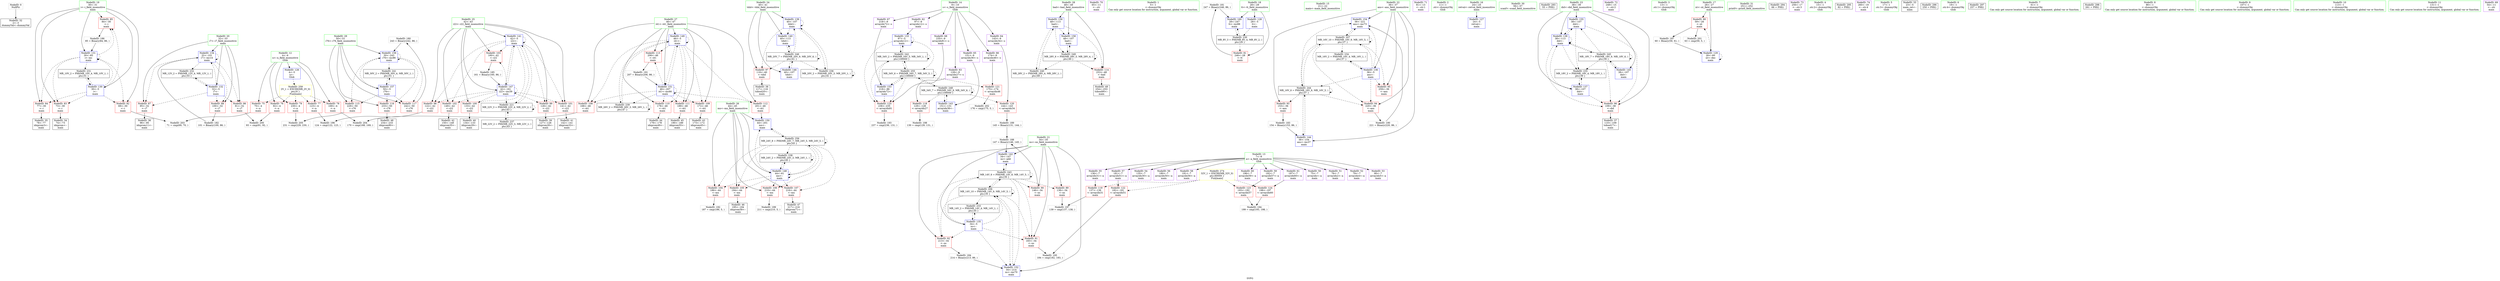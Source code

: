 digraph "SVFG" {
	label="SVFG";

	Node0x55ac11c87550 [shape=record,color=grey,label="{NodeID: 0\nNullPtr}"];
	Node0x55ac11c87550 -> Node0x55ac11c87fb0[style=solid];
	Node0x55ac11cb9920 [shape=record,color=grey,label="{NodeID: 180\n243 = Binary(242, 86, )\n}"];
	Node0x55ac11cb9920 -> Node0x55ac11cb89a0[style=solid];
	Node0x55ac11cb1080 [shape=record,color=red,label="{NodeID: 97\n116\<--40\n\<--tdid\nmain\n}"];
	Node0x55ac11cb1080 -> Node0x55ac11c8c5c0[style=solid];
	Node0x55ac11c8a950 [shape=record,color=green,label="{NodeID: 14\n9\<--10\ns\<--s_field_insensitive\nGlob }"];
	Node0x55ac11c8a950 -> Node0x55ac11cb2ab0[style=solid];
	Node0x55ac11c8a950 -> Node0x55ac11cb2b80[style=solid];
	Node0x55ac11c8a950 -> Node0x55ac11cb2c50[style=solid];
	Node0x55ac11c8a950 -> Node0x55ac11cb2d20[style=solid];
	Node0x55ac11c8a950 -> Node0x55ac11cb2df0[style=solid];
	Node0x55ac11c8a950 -> Node0x55ac11cb2ec0[style=solid];
	Node0x55ac11c8a950 -> Node0x55ac11cb2f90[style=solid];
	Node0x55ac11cb4a10 [shape=record,color=grey,label="{NodeID: 194\n199 = cmp(193, 198, )\n}"];
	Node0x55ac11cb1be0 [shape=record,color=red,label="{NodeID: 111\n189\<--46\n\<--i41\nmain\n}"];
	Node0x55ac11cb1be0 -> Node0x55ac11c8cb70[style=solid];
	Node0x55ac11c87c70 [shape=record,color=green,label="{NodeID: 28\n48\<--49\nbad\<--bad_field_insensitive\nmain\n}"];
	Node0x55ac11c87c70 -> Node0x55ac11cb1e50[style=solid];
	Node0x55ac11c87c70 -> Node0x55ac11cb8730[style=solid];
	Node0x55ac11c87c70 -> Node0x55ac11cb88d0[style=solid];
	Node0x55ac11cb6e00 [shape=record,color=red,label="{NodeID: 125\n236\<--235\n\<--arrayidx81\nmain\n}"];
	Node0x55ac11cb6e00 -> Node0x55ac11cb4890[style=solid];
	Node0x55ac11c8c900 [shape=record,color=black,label="{NodeID: 42\n150\<--149\nidxprom35\<--\nmain\n}"];
	Node0x55ac11cb7960 [shape=record,color=blue,label="{NodeID: 139\n40\<--107\ntdid\<--\nmain\n}"];
	Node0x55ac11cb7960 -> Node0x55ac11cb1080[style=dashed];
	Node0x55ac11cb7960 -> Node0x55ac11cb7960[style=dashed];
	Node0x55ac11cb7960 -> Node0x55ac11cb7a30[style=dashed];
	Node0x55ac11cb7960 -> Node0x55ac11ccd710[style=dashed];
	Node0x55ac11cb25d0 [shape=record,color=purple,label="{NodeID: 56\n180\<--7\narrayidx50\<--a\nmain\n}"];
	Node0x55ac11ccd710 [shape=record,color=black,label="{NodeID: 236\nMR_20V_2 = PHI(MR_20V_3, MR_20V_1, )\npts\{41 \}\n}"];
	Node0x55ac11ccd710 -> Node0x55ac11cb7960[style=dashed];
	Node0x55ac11ccd710 -> Node0x55ac11ccd710[style=dashed];
	Node0x55ac11cb84c0 [shape=record,color=blue,label="{NodeID: 153\n218\<--86\narrayidx72\<--\nmain\n}"];
	Node0x55ac11cb84c0 -> Node0x55ac11cb6e00[style=dashed];
	Node0x55ac11cb84c0 -> Node0x55ac11ccf510[style=dashed];
	Node0x55ac11cb84c0 -> Node0x55ac11cd3610[style=dashed];
	Node0x55ac11cb3130 [shape=record,color=purple,label="{NodeID: 70\n65\<--11\n\<--.str\nmain\n}"];
	Node0x55ac11cb3c90 [shape=record,color=red,label="{NodeID: 84\n77\<--30\n\<--i\nmain\n}"];
	Node0x55ac11cb3c90 -> Node0x55ac11c8c350[style=solid];
	Node0x55ac11c8b970 [shape=record,color=green,label="{NodeID: 1\n5\<--1\n\<--dummyObj\nCan only get source location for instruction, argument, global var or function.}"];
	Node0x55ac11cb9aa0 [shape=record,color=grey,label="{NodeID: 181\n247 = Binary(246, 86, )\n}"];
	Node0x55ac11cb9aa0 -> Node0x55ac11cb8a70[style=solid];
	Node0x55ac11cb1150 [shape=record,color=red,label="{NodeID: 98\n122\<--42\n\<--i22\nmain\n}"];
	Node0x55ac11cb1150 -> Node0x55ac11cb4d10[style=solid];
	Node0x55ac11c8aa20 [shape=record,color=green,label="{NodeID: 15\n21\<--22\nmain\<--main_field_insensitive\n}"];
	Node0x55ac11cb4b90 [shape=record,color=grey,label="{NodeID: 195\n184 = cmp(182, 183, )\n}"];
	Node0x55ac11cb1cb0 [shape=record,color=red,label="{NodeID: 112\n201\<--46\n\<--i41\nmain\n}"];
	Node0x55ac11cb1cb0 -> Node0x55ac11cb8250[style=solid];
	Node0x55ac11c87d40 [shape=record,color=green,label="{NodeID: 29\n50\<--51\ni76\<--i76_field_insensitive\nmain\n}"];
	Node0x55ac11c87d40 -> Node0x55ac11cb1f20[style=solid];
	Node0x55ac11c87d40 -> Node0x55ac11cb66b0[style=solid];
	Node0x55ac11c87d40 -> Node0x55ac11cb6780[style=solid];
	Node0x55ac11c87d40 -> Node0x55ac11cb8800[style=solid];
	Node0x55ac11c87d40 -> Node0x55ac11cb89a0[style=solid];
	Node0x55ac11cb6ed0 [shape=record,color=blue,label="{NodeID: 126\n4\<--5\nn\<--\nGlob }"];
	Node0x55ac11cb6ed0 -> Node0x55ac11cd4a10[style=dashed];
	Node0x55ac11c8c9d0 [shape=record,color=black,label="{NodeID: 43\n173\<--172\nidxprom45\<--\nmain\n}"];
	Node0x55ac11cb7a30 [shape=record,color=blue,label="{NodeID: 140\n40\<--113\ntdid\<--\nmain\n}"];
	Node0x55ac11cb7a30 -> Node0x55ac11cd0910[style=dashed];
	Node0x55ac11cb26a0 [shape=record,color=purple,label="{NodeID: 57\n181\<--7\narrayidx51\<--a\nmain\n}"];
	Node0x55ac11cb26a0 -> Node0x55ac11cb6b90[style=solid];
	Node0x55ac11ccdc10 [shape=record,color=black,label="{NodeID: 237\nMR_22V_2 = PHI(MR_22V_3, MR_22V_1, )\npts\{43 \}\n}"];
	Node0x55ac11ccdc10 -> Node0x55ac11cc8c10[style=dashed];
	Node0x55ac11cb8590 [shape=record,color=blue,label="{NodeID: 154\n36\<--221\nans\<--inc73\nmain\n}"];
	Node0x55ac11cb8590 -> Node0x55ac11cc4210[style=dashed];
	Node0x55ac11cb3200 [shape=record,color=purple,label="{NodeID: 71\n81\<--13\n\<--.str.1\nmain\n}"];
	Node0x55ac11cb3d60 [shape=record,color=red,label="{NodeID: 85\n84\<--30\n\<--i\nmain\n}"];
	Node0x55ac11cb3d60 -> Node0x55ac11cba220[style=solid];
	Node0x55ac11c8a760 [shape=record,color=green,label="{NodeID: 2\n11\<--1\n.str\<--dummyObj\nGlob }"];
	Node0x55ac11cb9c20 [shape=record,color=grey,label="{NodeID: 182\n101 = Binary(100, 86, )\n}"];
	Node0x55ac11cb9c20 -> Node0x55ac11cb7550[style=solid];
	Node0x55ac11cb1220 [shape=record,color=red,label="{NodeID: 99\n126\<--42\n\<--i22\nmain\n}"];
	Node0x55ac11cb1220 -> Node0x55ac11c8c690[style=solid];
	Node0x55ac11c8aaf0 [shape=record,color=green,label="{NodeID: 16\n24\<--25\nretval\<--retval_field_insensitive\nmain\n}"];
	Node0x55ac11c8aaf0 -> Node0x55ac11cb6fa0[style=solid];
	Node0x55ac11cb4d10 [shape=record,color=grey,label="{NodeID: 196\n124 = cmp(122, 123, )\n}"];
	Node0x55ac11cb1d80 [shape=record,color=red,label="{NodeID: 113\n206\<--46\n\<--i41\nmain\n}"];
	Node0x55ac11cb1d80 -> Node0x55ac11cba9a0[style=solid];
	Node0x55ac11c87e10 [shape=record,color=green,label="{NodeID: 30\n56\<--57\nscanf\<--scanf_field_insensitive\n}"];
	Node0x55ac11a74c10 [shape=record,color=black,label="{NodeID: 293\n55 = PHI()\n}"];
	Node0x55ac11cb6fa0 [shape=record,color=blue,label="{NodeID: 127\n24\<--5\nretval\<--\nmain\n}"];
	Node0x55ac11c8caa0 [shape=record,color=black,label="{NodeID: 44\n179\<--178\nidxprom49\<--\nmain\n}"];
	Node0x55ac11cb7b00 [shape=record,color=blue,label="{NodeID: 141\n42\<--5\ni22\<--\nmain\n}"];
	Node0x55ac11cb7b00 -> Node0x55ac11cb1150[style=dashed];
	Node0x55ac11cb7b00 -> Node0x55ac11cb1220[style=dashed];
	Node0x55ac11cb7b00 -> Node0x55ac11cb12f0[style=dashed];
	Node0x55ac11cb7b00 -> Node0x55ac11cb13c0[style=dashed];
	Node0x55ac11cb7b00 -> Node0x55ac11cb1490[style=dashed];
	Node0x55ac11cb7b00 -> Node0x55ac11cb1560[style=dashed];
	Node0x55ac11cb7b00 -> Node0x55ac11cb7b00[style=dashed];
	Node0x55ac11cb7b00 -> Node0x55ac11cb7fe0[style=dashed];
	Node0x55ac11cb7b00 -> Node0x55ac11cc8c10[style=dashed];
	Node0x55ac11cb2770 [shape=record,color=purple,label="{NodeID: 58\n191\<--7\narrayidx56\<--a\nmain\n}"];
	Node0x55ac11cce110 [shape=record,color=black,label="{NodeID: 238\nMR_24V_2 = PHI(MR_24V_3, MR_24V_1, )\npts\{45 \}\n}"];
	Node0x55ac11cce110 -> Node0x55ac11cb80b0[style=dashed];
	Node0x55ac11cce110 -> Node0x55ac11cce110[style=dashed];
	Node0x55ac11cb8660 [shape=record,color=blue,label="{NodeID: 155\n38\<--107\ndid\<--\nmain\n}"];
	Node0x55ac11cb8660 -> Node0x55ac11cb0fb0[style=dashed];
	Node0x55ac11cb8660 -> Node0x55ac11cb7890[style=dashed];
	Node0x55ac11cb8660 -> Node0x55ac11ccd210[style=dashed];
	Node0x55ac11cb32d0 [shape=record,color=purple,label="{NodeID: 72\n249\<--15\n\<--.str.2\nmain\n}"];
	Node0x55ac11cb3e30 [shape=record,color=red,label="{NodeID: 86\n91\<--32\n\<--i7\nmain\n}"];
	Node0x55ac11cb3e30 -> Node0x55ac11cb5310[style=solid];
	Node0x55ac11c8b140 [shape=record,color=green,label="{NodeID: 3\n13\<--1\n.str.1\<--dummyObj\nGlob }"];
	Node0x55ac11cb9da0 [shape=record,color=grey,label="{NodeID: 183\n154 = Binary(153, 86, )\n}"];
	Node0x55ac11cb9da0 -> Node0x55ac11cb7d70[style=solid];
	Node0x55ac11cb12f0 [shape=record,color=red,label="{NodeID: 100\n133\<--42\n\<--i22\nmain\n}"];
	Node0x55ac11cb12f0 -> Node0x55ac11c8c760[style=solid];
	Node0x55ac11c8b2c0 [shape=record,color=green,label="{NodeID: 17\n26\<--27\nnt\<--nt_field_insensitive\nmain\n}"];
	Node0x55ac11c8b2c0 -> Node0x55ac11cb3950[style=solid];
	Node0x55ac11c8b2c0 -> Node0x55ac11cb7140[style=solid];
	Node0x55ac11cb4e90 [shape=record,color=grey,label="{NodeID: 197\n139 = cmp(137, 138, )\n}"];
	Node0x55ac11cb1e50 [shape=record,color=red,label="{NodeID: 114\n253\<--48\n\<--bad\nmain\n}"];
	Node0x55ac11cb1e50 -> Node0x55ac11cb2060[style=solid];
	Node0x55ac11c87ee0 [shape=record,color=green,label="{NodeID: 31\n251\<--252\nprintf\<--printf_field_insensitive\n}"];
	Node0x55ac11ce6e30 [shape=record,color=black,label="{NodeID: 294\n66 = PHI()\n}"];
	Node0x55ac11cb7070 [shape=record,color=blue,label="{NodeID: 128\n28\<--5\ntt\<--\nmain\n}"];
	Node0x55ac11cb7070 -> Node0x55ac11ccb910[style=dashed];
	Node0x55ac11c8cb70 [shape=record,color=black,label="{NodeID: 45\n190\<--189\nidxprom55\<--\nmain\n}"];
	Node0x55ac11cb7bd0 [shape=record,color=blue,label="{NodeID: 142\n34\<--147\nns\<--add\nmain\n}"];
	Node0x55ac11cb7bd0 -> Node0x55ac11ccfa10[style=dashed];
	Node0x55ac11cb2840 [shape=record,color=purple,label="{NodeID: 59\n192\<--7\narrayidx57\<--a\nmain\n}"];
	Node0x55ac11cb2840 -> Node0x55ac11cb6c60[style=solid];
	Node0x55ac11cce610 [shape=record,color=black,label="{NodeID: 239\nMR_26V_2 = PHI(MR_26V_3, MR_26V_1, )\npts\{47 \}\n}"];
	Node0x55ac11cce610 -> Node0x55ac11cb8180[style=dashed];
	Node0x55ac11cce610 -> Node0x55ac11cce610[style=dashed];
	Node0x55ac11cb8730 [shape=record,color=blue,label="{NodeID: 156\n48\<--113\nbad\<--\nmain\n}"];
	Node0x55ac11cb8730 -> Node0x55ac11cb1e50[style=dashed];
	Node0x55ac11cb8730 -> Node0x55ac11cb88d0[style=dashed];
	Node0x55ac11cb8730 -> Node0x55ac11cceb10[style=dashed];
	Node0x55ac11cb8730 -> Node0x55ac11cd1810[style=dashed];
	Node0x55ac11cb33a0 [shape=record,color=purple,label="{NodeID: 73\n256\<--17\n\<--.str.3\nmain\n}"];
	Node0x55ac11cb3f00 [shape=record,color=red,label="{NodeID: 87\n95\<--32\n\<--i7\nmain\n}"];
	Node0x55ac11cb3f00 -> Node0x55ac11c8c420[style=solid];
	Node0x55ac11c8be60 [shape=record,color=green,label="{NodeID: 4\n15\<--1\n.str.2\<--dummyObj\nGlob }"];
	Node0x55ac11cb9f20 [shape=record,color=grey,label="{NodeID: 184\n214 = Binary(213, 86, )\n}"];
	Node0x55ac11cb9f20 -> Node0x55ac11cb83f0[style=solid];
	Node0x55ac11cb13c0 [shape=record,color=red,label="{NodeID: 101\n141\<--42\n\<--i22\nmain\n}"];
	Node0x55ac11cb13c0 -> Node0x55ac11c8c830[style=solid];
	Node0x55ac11c8b390 [shape=record,color=green,label="{NodeID: 18\n28\<--29\ntt\<--tt_field_insensitive\nmain\n}"];
	Node0x55ac11c8b390 -> Node0x55ac11cb3a20[style=solid];
	Node0x55ac11c8b390 -> Node0x55ac11cb7070[style=solid];
	Node0x55ac11c8b390 -> Node0x55ac11cb8a70[style=solid];
	Node0x55ac11cb5010 [shape=record,color=grey,label="{NodeID: 198\n130 = cmp(129, 131, )\n}"];
	Node0x55ac11cb1f20 [shape=record,color=red,label="{NodeID: 115\n229\<--50\n\<--i76\nmain\n}"];
	Node0x55ac11cb1f20 -> Node0x55ac11cbceb0[style=solid];
	Node0x55ac11c87fb0 [shape=record,color=black,label="{NodeID: 32\n2\<--3\ndummyVal\<--dummyVal\n}"];
	Node0x55ac11ce6f30 [shape=record,color=black,label="{NodeID: 295\n82 = PHI()\n}"];
	Node0x55ac11cb7140 [shape=record,color=blue,label="{NodeID: 129\n26\<--60\nnt\<--dec\nmain\n}"];
	Node0x55ac11cb7140 -> Node0x55ac11cb3950[style=dashed];
	Node0x55ac11cb7140 -> Node0x55ac11cb7140[style=dashed];
	Node0x55ac11c8cc40 [shape=record,color=black,label="{NodeID: 46\n195\<--194\nidxprom58\<--\nmain\n}"];
	Node0x55ac11cb7ca0 [shape=record,color=blue,label="{NodeID: 143\n151\<--131\narrayidx36\<--\nmain\n}"];
	Node0x55ac11cb7ca0 -> Node0x55ac11cd1310[style=dashed];
	Node0x55ac11cb2910 [shape=record,color=purple,label="{NodeID: 60\n196\<--7\narrayidx59\<--a\nmain\n}"];
	Node0x55ac11cceb10 [shape=record,color=black,label="{NodeID: 240\nMR_28V_2 = PHI(MR_28V_4, MR_28V_1, )\npts\{49 \}\n}"];
	Node0x55ac11cceb10 -> Node0x55ac11cb8730[style=dashed];
	Node0x55ac11cb8800 [shape=record,color=blue,label="{NodeID: 157\n50\<--5\ni76\<--\nmain\n}"];
	Node0x55ac11cb8800 -> Node0x55ac11cb1f20[style=dashed];
	Node0x55ac11cb8800 -> Node0x55ac11cb66b0[style=dashed];
	Node0x55ac11cb8800 -> Node0x55ac11cb6780[style=dashed];
	Node0x55ac11cb8800 -> Node0x55ac11cb89a0[style=dashed];
	Node0x55ac11cb8800 -> Node0x55ac11ccf010[style=dashed];
	Node0x55ac11cb3470 [shape=record,color=purple,label="{NodeID: 74\n260\<--19\n\<--.str.4\nmain\n}"];
	Node0x55ac11cb3fd0 [shape=record,color=red,label="{NodeID: 88\n100\<--32\n\<--i7\nmain\n}"];
	Node0x55ac11cb3fd0 -> Node0x55ac11cb9c20[style=solid];
	Node0x55ac11cb0690 [shape=record,color=green,label="{NodeID: 5\n17\<--1\n.str.3\<--dummyObj\nGlob }"];
	Node0x55ac11cba0a0 [shape=record,color=grey,label="{NodeID: 185\n161 = Binary(160, 86, )\n}"];
	Node0x55ac11cba0a0 -> Node0x55ac11cb7fe0[style=solid];
	Node0x55ac11cb1490 [shape=record,color=red,label="{NodeID: 102\n149\<--42\n\<--i22\nmain\n}"];
	Node0x55ac11cb1490 -> Node0x55ac11c8c900[style=solid];
	Node0x55ac11c8b460 [shape=record,color=green,label="{NodeID: 19\n30\<--31\ni\<--i_field_insensitive\nmain\n}"];
	Node0x55ac11c8b460 -> Node0x55ac11cb3af0[style=solid];
	Node0x55ac11c8b460 -> Node0x55ac11cb3bc0[style=solid];
	Node0x55ac11c8b460 -> Node0x55ac11cb3c90[style=solid];
	Node0x55ac11c8b460 -> Node0x55ac11cb3d60[style=solid];
	Node0x55ac11c8b460 -> Node0x55ac11cb7210[style=solid];
	Node0x55ac11c8b460 -> Node0x55ac11cb72e0[style=solid];
	Node0x55ac11cb5190 [shape=record,color=grey,label="{NodeID: 199\n211 = cmp(210, 5, )\n}"];
	Node0x55ac11cb66b0 [shape=record,color=red,label="{NodeID: 116\n233\<--50\n\<--i76\nmain\n}"];
	Node0x55ac11cb66b0 -> Node0x55ac11cb1fd0[style=solid];
	Node0x55ac11c880b0 [shape=record,color=black,label="{NodeID: 33\n23\<--5\nmain_ret\<--\nmain\n}"];
	Node0x55ac11ce7030 [shape=record,color=black,label="{NodeID: 296\n250 = PHI()\n}"];
	Node0x55ac11cb7210 [shape=record,color=blue,label="{NodeID: 130\n30\<--5\ni\<--\nmain\n}"];
	Node0x55ac11cb7210 -> Node0x55ac11cb3af0[style=dashed];
	Node0x55ac11cb7210 -> Node0x55ac11cb3bc0[style=dashed];
	Node0x55ac11cb7210 -> Node0x55ac11cb3c90[style=dashed];
	Node0x55ac11cb7210 -> Node0x55ac11cb3d60[style=dashed];
	Node0x55ac11cb7210 -> Node0x55ac11cb72e0[style=dashed];
	Node0x55ac11cb7210 -> Node0x55ac11ccbe10[style=dashed];
	Node0x55ac11c8cd10 [shape=record,color=black,label="{NodeID: 47\n217\<--216\nidxprom71\<--\nmain\n}"];
	Node0x55ac11cb7d70 [shape=record,color=blue,label="{NodeID: 144\n36\<--154\nans\<--inc37\nmain\n}"];
	Node0x55ac11cb7d70 -> Node0x55ac11ccff10[style=dashed];
	Node0x55ac11cb29e0 [shape=record,color=purple,label="{NodeID: 61\n197\<--7\narrayidx60\<--a\nmain\n}"];
	Node0x55ac11cb29e0 -> Node0x55ac11cb6d30[style=solid];
	Node0x55ac11ccf010 [shape=record,color=black,label="{NodeID: 241\nMR_30V_2 = PHI(MR_30V_4, MR_30V_1, )\npts\{51 \}\n}"];
	Node0x55ac11ccf010 -> Node0x55ac11cb8800[style=dashed];
	Node0x55ac11cb88d0 [shape=record,color=blue,label="{NodeID: 158\n48\<--107\nbad\<--\nmain\n}"];
	Node0x55ac11cb88d0 -> Node0x55ac11cd1810[style=dashed];
	Node0x55ac11cb3540 [shape=record,color=red,label="{NodeID: 75\n70\<--4\n\<--n\nmain\n}"];
	Node0x55ac11cb3540 -> Node0x55ac11cbcbb0[style=solid];
	Node0x55ac11cd3610 [shape=record,color=black,label="{NodeID: 255\nMR_34V_6 = PHI(MR_34V_7, MR_34V_5, )\npts\{100000 \}\n}"];
	Node0x55ac11cd3610 -> Node0x55ac11cb6ac0[style=dashed];
	Node0x55ac11cd3610 -> Node0x55ac11cb6e00[style=dashed];
	Node0x55ac11cd3610 -> Node0x55ac11cb84c0[style=dashed];
	Node0x55ac11cd3610 -> Node0x55ac11ccf510[style=dashed];
	Node0x55ac11cd3610 -> Node0x55ac11cd1310[style=dashed];
	Node0x55ac11cd3610 -> Node0x55ac11cd3610[style=dashed];
	Node0x55ac11cb40a0 [shape=record,color=red,label="{NodeID: 89\n138\<--34\n\<--ns\nmain\n}"];
	Node0x55ac11cb40a0 -> Node0x55ac11cb4e90[style=solid];
	Node0x55ac11cb0720 [shape=record,color=green,label="{NodeID: 6\n19\<--1\n.str.4\<--dummyObj\nGlob }"];
	Node0x55ac11cba220 [shape=record,color=grey,label="{NodeID: 186\n85 = Binary(84, 86, )\n}"];
	Node0x55ac11cba220 -> Node0x55ac11cb72e0[style=solid];
	Node0x55ac11cb1560 [shape=record,color=red,label="{NodeID: 103\n160\<--42\n\<--i22\nmain\n}"];
	Node0x55ac11cb1560 -> Node0x55ac11cba0a0[style=solid];
	Node0x55ac11c8b530 [shape=record,color=green,label="{NodeID: 20\n32\<--33\ni7\<--i7_field_insensitive\nmain\n}"];
	Node0x55ac11c8b530 -> Node0x55ac11cb3e30[style=solid];
	Node0x55ac11c8b530 -> Node0x55ac11cb3f00[style=solid];
	Node0x55ac11c8b530 -> Node0x55ac11cb3fd0[style=solid];
	Node0x55ac11c8b530 -> Node0x55ac11cb73b0[style=solid];
	Node0x55ac11c8b530 -> Node0x55ac11cb7550[style=solid];
	Node0x55ac11cb5310 [shape=record,color=grey,label="{NodeID: 200\n93 = cmp(91, 92, )\n}"];
	Node0x55ac11cb6780 [shape=record,color=red,label="{NodeID: 117\n242\<--50\n\<--i76\nmain\n}"];
	Node0x55ac11cb6780 -> Node0x55ac11cb9920[style=solid];
	Node0x55ac11c88180 [shape=record,color=black,label="{NodeID: 34\n74\<--73\nidxprom\<--\nmain\n}"];
	Node0x55ac11ce7130 [shape=record,color=black,label="{NodeID: 297\n257 = PHI()\n}"];
	Node0x55ac11cb72e0 [shape=record,color=blue,label="{NodeID: 131\n30\<--85\ni\<--inc\nmain\n}"];
	Node0x55ac11cb72e0 -> Node0x55ac11cb3af0[style=dashed];
	Node0x55ac11cb72e0 -> Node0x55ac11cb3bc0[style=dashed];
	Node0x55ac11cb72e0 -> Node0x55ac11cb3c90[style=dashed];
	Node0x55ac11cb72e0 -> Node0x55ac11cb3d60[style=dashed];
	Node0x55ac11cb72e0 -> Node0x55ac11cb72e0[style=dashed];
	Node0x55ac11cb72e0 -> Node0x55ac11ccbe10[style=dashed];
	Node0x55ac11cb1fd0 [shape=record,color=black,label="{NodeID: 48\n234\<--233\nidxprom80\<--\nmain\n}"];
	Node0x55ac11cb7e40 [shape=record,color=blue,label="{NodeID: 145\n38\<--107\ndid\<--\nmain\n}"];
	Node0x55ac11cb7e40 -> Node0x55ac11cd0410[style=dashed];
	Node0x55ac11cb2ab0 [shape=record,color=purple,label="{NodeID: 62\n97\<--9\narrayidx12\<--s\nmain\n}"];
	Node0x55ac11cb2ab0 -> Node0x55ac11cb7480[style=solid];
	Node0x55ac11ccf510 [shape=record,color=black,label="{NodeID: 242\nMR_34V_2 = PHI(MR_34V_5, MR_34V_1, )\npts\{100000 \}\n}"];
	Node0x55ac11ccf510 -> Node0x55ac11cb6e00[style=dashed];
	Node0x55ac11ccf510 -> Node0x55ac11cb7480[style=dashed];
	Node0x55ac11ccf510 -> Node0x55ac11ccf510[style=dashed];
	Node0x55ac11ccf510 -> Node0x55ac11cd3610[style=dashed];
	Node0x55ac11cb89a0 [shape=record,color=blue,label="{NodeID: 159\n50\<--243\ni76\<--inc86\nmain\n}"];
	Node0x55ac11cb89a0 -> Node0x55ac11cb1f20[style=dashed];
	Node0x55ac11cb89a0 -> Node0x55ac11cb66b0[style=dashed];
	Node0x55ac11cb89a0 -> Node0x55ac11cb6780[style=dashed];
	Node0x55ac11cb89a0 -> Node0x55ac11cb89a0[style=dashed];
	Node0x55ac11cb89a0 -> Node0x55ac11ccf010[style=dashed];
	Node0x55ac11cb3610 [shape=record,color=red,label="{NodeID: 76\n92\<--4\n\<--n\nmain\n}"];
	Node0x55ac11cb3610 -> Node0x55ac11cb5310[style=solid];
	Node0x55ac11cd3b10 [shape=record,color=black,label="{NodeID: 256\nMR_24V_8 = PHI(MR_24V_7, MR_24V_5, MR_24V_5, )\npts\{45 \}\n}"];
	Node0x55ac11cd3b10 -> Node0x55ac11cb1630[style=dashed];
	Node0x55ac11cd3b10 -> Node0x55ac11cb1700[style=dashed];
	Node0x55ac11cd3b10 -> Node0x55ac11cb17d0[style=dashed];
	Node0x55ac11cd3b10 -> Node0x55ac11cb18a0[style=dashed];
	Node0x55ac11cd3b10 -> Node0x55ac11cb80b0[style=dashed];
	Node0x55ac11cd3b10 -> Node0x55ac11cb8250[style=dashed];
	Node0x55ac11cd3b10 -> Node0x55ac11cce110[style=dashed];
	Node0x55ac11cd3b10 -> Node0x55ac11cd3b10[style=dashed];
	Node0x55ac11cb4170 [shape=record,color=red,label="{NodeID: 90\n146\<--34\n\<--ns\nmain\n}"];
	Node0x55ac11cb4170 -> Node0x55ac11cba520[style=solid];
	Node0x55ac11cb09d0 [shape=record,color=green,label="{NodeID: 7\n61\<--1\n\<--dummyObj\nCan only get source location for instruction, argument, global var or function.}"];
	Node0x55ac11cba3a0 [shape=record,color=grey,label="{NodeID: 187\n60 = Binary(59, 61, )\n}"];
	Node0x55ac11cba3a0 -> Node0x55ac11cb7140[style=solid];
	Node0x55ac11cb1630 [shape=record,color=red,label="{NodeID: 104\n186\<--44\n\<--mx\nmain\n}"];
	Node0x55ac11cb1630 -> Node0x55ac11cb4710[style=solid];
	Node0x55ac11c8b600 [shape=record,color=green,label="{NodeID: 21\n34\<--35\nns\<--ns_field_insensitive\nmain\n}"];
	Node0x55ac11c8b600 -> Node0x55ac11cb40a0[style=solid];
	Node0x55ac11c8b600 -> Node0x55ac11cb4170[style=solid];
	Node0x55ac11c8b600 -> Node0x55ac11cb4240[style=solid];
	Node0x55ac11c8b600 -> Node0x55ac11cb4310[style=solid];
	Node0x55ac11c8b600 -> Node0x55ac11cb7620[style=solid];
	Node0x55ac11c8b600 -> Node0x55ac11cb7bd0[style=solid];
	Node0x55ac11c8b600 -> Node0x55ac11cb83f0[style=solid];
	Node0x55ac11cb5490 [shape=record,color=grey,label="{NodeID: 201\n63 = cmp(59, 5, )\n}"];
	Node0x55ac11cb6850 [shape=record,color=red,label="{NodeID: 118\n129\<--128\n\<--arrayidx27\nmain\n}"];
	Node0x55ac11cb6850 -> Node0x55ac11cb5010[style=solid];
	Node0x55ac11c8c350 [shape=record,color=black,label="{NodeID: 35\n78\<--77\nidxprom3\<--\nmain\n}"];
	Node0x55ac11ce7700 [shape=record,color=black,label="{NodeID: 298\n261 = PHI()\n}"];
	Node0x55ac11cb73b0 [shape=record,color=blue,label="{NodeID: 132\n32\<--5\ni7\<--\nmain\n}"];
	Node0x55ac11cb73b0 -> Node0x55ac11cb3e30[style=dashed];
	Node0x55ac11cb73b0 -> Node0x55ac11cb3f00[style=dashed];
	Node0x55ac11cb73b0 -> Node0x55ac11cb3fd0[style=dashed];
	Node0x55ac11cb73b0 -> Node0x55ac11cb7550[style=dashed];
	Node0x55ac11cb73b0 -> Node0x55ac11ccc310[style=dashed];
	Node0x55ac11cb2060 [shape=record,color=black,label="{NodeID: 49\n254\<--253\ntobool90\<--\nmain\n}"];
	Node0x55ac11cb7f10 [shape=record,color=blue,label="{NodeID: 146\n40\<--107\ntdid\<--\nmain\n}"];
	Node0x55ac11cb7f10 -> Node0x55ac11cd0910[style=dashed];
	Node0x55ac11cb2b80 [shape=record,color=purple,label="{NodeID: 63\n128\<--9\narrayidx27\<--s\nmain\n}"];
	Node0x55ac11cb2b80 -> Node0x55ac11cb6850[style=solid];
	Node0x55ac11ccfa10 [shape=record,color=black,label="{NodeID: 243\nMR_14V_6 = PHI(MR_14V_8, MR_14V_5, )\npts\{35 \}\n}"];
	Node0x55ac11ccfa10 -> Node0x55ac11cb40a0[style=dashed];
	Node0x55ac11ccfa10 -> Node0x55ac11cb4170[style=dashed];
	Node0x55ac11ccfa10 -> Node0x55ac11cb4240[style=dashed];
	Node0x55ac11ccfa10 -> Node0x55ac11cb4310[style=dashed];
	Node0x55ac11ccfa10 -> Node0x55ac11cb7bd0[style=dashed];
	Node0x55ac11ccfa10 -> Node0x55ac11cb83f0[style=dashed];
	Node0x55ac11ccfa10 -> Node0x55ac11cc3d10[style=dashed];
	Node0x55ac11ccfa10 -> Node0x55ac11ccfa10[style=dashed];
	Node0x55ac11cb8a70 [shape=record,color=blue,label="{NodeID: 160\n28\<--247\ntt\<--inc88\nmain\n}"];
	Node0x55ac11cb8a70 -> Node0x55ac11ccb910[style=dashed];
	Node0x55ac11cb36e0 [shape=record,color=red,label="{NodeID: 77\n123\<--4\n\<--n\nmain\n}"];
	Node0x55ac11cb36e0 -> Node0x55ac11cb4d10[style=solid];
	Node0x55ac11cb4240 [shape=record,color=red,label="{NodeID: 91\n183\<--34\n\<--ns\nmain\n}"];
	Node0x55ac11cb4240 -> Node0x55ac11cb4b90[style=solid];
	Node0x55ac11cb0a60 [shape=record,color=green,label="{NodeID: 8\n86\<--1\n\<--dummyObj\nCan only get source location for instruction, argument, global var or function.}"];
	Node0x55ac11cba520 [shape=record,color=grey,label="{NodeID: 188\n147 = Binary(146, 145, )\n}"];
	Node0x55ac11cba520 -> Node0x55ac11cb7bd0[style=solid];
	Node0x55ac11cb1700 [shape=record,color=red,label="{NodeID: 105\n194\<--44\n\<--mx\nmain\n}"];
	Node0x55ac11cb1700 -> Node0x55ac11c8cc40[style=solid];
	Node0x55ac11c8b6d0 [shape=record,color=green,label="{NodeID: 22\n36\<--37\nans\<--ans_field_insensitive\nmain\n}"];
	Node0x55ac11c8b6d0 -> Node0x55ac11cb43e0[style=solid];
	Node0x55ac11c8b6d0 -> Node0x55ac11cb44b0[style=solid];
	Node0x55ac11c8b6d0 -> Node0x55ac11cb4580[style=solid];
	Node0x55ac11c8b6d0 -> Node0x55ac11cb76f0[style=solid];
	Node0x55ac11c8b6d0 -> Node0x55ac11cb7d70[style=solid];
	Node0x55ac11c8b6d0 -> Node0x55ac11cb8590[style=solid];
	Node0x55ac11cbca70 [shape=record,color=grey,label="{NodeID: 202\n176 = cmp(175, 5, )\n}"];
	Node0x55ac11cb6920 [shape=record,color=red,label="{NodeID: 119\n137\<--136\n\<--arrayidx31\nmain\n}"];
	Node0x55ac11cb6920 -> Node0x55ac11cb4e90[style=solid];
	Node0x55ac11c8c420 [shape=record,color=black,label="{NodeID: 36\n96\<--95\nidxprom11\<--\nmain\n}"];
	Node0x55ac11cb7480 [shape=record,color=blue,label="{NodeID: 133\n97\<--5\narrayidx12\<--\nmain\n}"];
	Node0x55ac11cb7480 -> Node0x55ac11cb6e00[style=dashed];
	Node0x55ac11cb7480 -> Node0x55ac11cb7480[style=dashed];
	Node0x55ac11cb7480 -> Node0x55ac11ccf510[style=dashed];
	Node0x55ac11cb7480 -> Node0x55ac11cd3610[style=dashed];
	Node0x55ac11cb20f0 [shape=record,color=purple,label="{NodeID: 50\n75\<--7\narrayidx\<--a\nmain\n}"];
	Node0x55ac11ccb910 [shape=record,color=black,label="{NodeID: 230\nMR_8V_3 = PHI(MR_8V_4, MR_8V_2, )\npts\{29 \}\n}"];
	Node0x55ac11ccb910 -> Node0x55ac11cb3a20[style=dashed];
	Node0x55ac11ccb910 -> Node0x55ac11cb8a70[style=dashed];
	Node0x55ac11cb7fe0 [shape=record,color=blue,label="{NodeID: 147\n42\<--161\ni22\<--inc39\nmain\n}"];
	Node0x55ac11cb7fe0 -> Node0x55ac11cb1150[style=dashed];
	Node0x55ac11cb7fe0 -> Node0x55ac11cb1220[style=dashed];
	Node0x55ac11cb7fe0 -> Node0x55ac11cb12f0[style=dashed];
	Node0x55ac11cb7fe0 -> Node0x55ac11cb13c0[style=dashed];
	Node0x55ac11cb7fe0 -> Node0x55ac11cb1490[style=dashed];
	Node0x55ac11cb7fe0 -> Node0x55ac11cb1560[style=dashed];
	Node0x55ac11cb7fe0 -> Node0x55ac11cb7b00[style=dashed];
	Node0x55ac11cb7fe0 -> Node0x55ac11cb7fe0[style=dashed];
	Node0x55ac11cb7fe0 -> Node0x55ac11cc8c10[style=dashed];
	Node0x55ac11cb2c50 [shape=record,color=purple,label="{NodeID: 64\n143\<--9\narrayidx34\<--s\nmain\n}"];
	Node0x55ac11cb2c50 -> Node0x55ac11cb69f0[style=solid];
	Node0x55ac11ccff10 [shape=record,color=black,label="{NodeID: 244\nMR_16V_6 = PHI(MR_16V_8, MR_16V_5, )\npts\{37 \}\n}"];
	Node0x55ac11ccff10 -> Node0x55ac11cb43e0[style=dashed];
	Node0x55ac11ccff10 -> Node0x55ac11cb44b0[style=dashed];
	Node0x55ac11ccff10 -> Node0x55ac11cb7d70[style=dashed];
	Node0x55ac11ccff10 -> Node0x55ac11cb8590[style=dashed];
	Node0x55ac11ccff10 -> Node0x55ac11cc4210[style=dashed];
	Node0x55ac11ccff10 -> Node0x55ac11ccff10[style=dashed];
	Node0x55ac11cb37b0 [shape=record,color=red,label="{NodeID: 78\n169\<--4\n\<--n\nmain\n}"];
	Node0x55ac11cb37b0 -> Node0x55ac11cbcd30[style=solid];
	Node0x55ac11cb4310 [shape=record,color=red,label="{NodeID: 92\n213\<--34\n\<--ns\nmain\n}"];
	Node0x55ac11cb4310 -> Node0x55ac11cb9f20[style=solid];
	Node0x55ac11cb0af0 [shape=record,color=green,label="{NodeID: 9\n107\<--1\n\<--dummyObj\nCan only get source location for instruction, argument, global var or function.}"];
	Node0x55ac11cba6a0 [shape=record,color=grey,label="{NodeID: 189\n145 = Binary(131, 144, )\n}"];
	Node0x55ac11cba6a0 -> Node0x55ac11cba520[style=solid];
	Node0x55ac11cb17d0 [shape=record,color=red,label="{NodeID: 106\n210\<--44\n\<--mx\nmain\n}"];
	Node0x55ac11cb17d0 -> Node0x55ac11cb5190[style=solid];
	Node0x55ac11c8b7a0 [shape=record,color=green,label="{NodeID: 23\n38\<--39\ndid\<--did_field_insensitive\nmain\n}"];
	Node0x55ac11c8b7a0 -> Node0x55ac11cb0fb0[style=solid];
	Node0x55ac11c8b7a0 -> Node0x55ac11cb77c0[style=solid];
	Node0x55ac11c8b7a0 -> Node0x55ac11cb7890[style=solid];
	Node0x55ac11c8b7a0 -> Node0x55ac11cb7e40[style=solid];
	Node0x55ac11c8b7a0 -> Node0x55ac11cb8660[style=solid];
	Node0x55ac11cbcbb0 [shape=record,color=grey,label="{NodeID: 203\n71 = cmp(69, 70, )\n}"];
	Node0x55ac11cb69f0 [shape=record,color=red,label="{NodeID: 120\n144\<--143\n\<--arrayidx34\nmain\n}"];
	Node0x55ac11cb69f0 -> Node0x55ac11cba6a0[style=solid];
	Node0x55ac11c8c4f0 [shape=record,color=black,label="{NodeID: 37\n110\<--109\ntobool17\<--\nmain\n}"];
	Node0x55ac11cb7550 [shape=record,color=blue,label="{NodeID: 134\n32\<--101\ni7\<--inc14\nmain\n}"];
	Node0x55ac11cb7550 -> Node0x55ac11cb3e30[style=dashed];
	Node0x55ac11cb7550 -> Node0x55ac11cb3f00[style=dashed];
	Node0x55ac11cb7550 -> Node0x55ac11cb3fd0[style=dashed];
	Node0x55ac11cb7550 -> Node0x55ac11cb7550[style=dashed];
	Node0x55ac11cb7550 -> Node0x55ac11ccc310[style=dashed];
	Node0x55ac11cb21c0 [shape=record,color=purple,label="{NodeID: 51\n76\<--7\narrayidx2\<--a\nmain\n}"];
	Node0x55ac11ccbe10 [shape=record,color=black,label="{NodeID: 231\nMR_10V_2 = PHI(MR_10V_4, MR_10V_1, )\npts\{31 \}\n}"];
	Node0x55ac11ccbe10 -> Node0x55ac11cb7210[style=dashed];
	Node0x55ac11cb80b0 [shape=record,color=blue,label="{NodeID: 148\n44\<--61\nmx\<--\nmain\n}"];
	Node0x55ac11cb80b0 -> Node0x55ac11cb1630[style=dashed];
	Node0x55ac11cb80b0 -> Node0x55ac11cb1700[style=dashed];
	Node0x55ac11cb80b0 -> Node0x55ac11cb17d0[style=dashed];
	Node0x55ac11cb80b0 -> Node0x55ac11cb18a0[style=dashed];
	Node0x55ac11cb80b0 -> Node0x55ac11cb80b0[style=dashed];
	Node0x55ac11cb80b0 -> Node0x55ac11cb8250[style=dashed];
	Node0x55ac11cb80b0 -> Node0x55ac11cce110[style=dashed];
	Node0x55ac11cb80b0 -> Node0x55ac11cd3b10[style=dashed];
	Node0x55ac11cb2d20 [shape=record,color=purple,label="{NodeID: 65\n151\<--9\narrayidx36\<--s\nmain\n}"];
	Node0x55ac11cb2d20 -> Node0x55ac11cb7ca0[style=solid];
	Node0x55ac11cd0410 [shape=record,color=black,label="{NodeID: 245\nMR_18V_7 = PHI(MR_18V_9, MR_18V_6, )\npts\{39 \}\n}"];
	Node0x55ac11cd0410 -> Node0x55ac11cb0fb0[style=dashed];
	Node0x55ac11cd0410 -> Node0x55ac11cb7890[style=dashed];
	Node0x55ac11cd0410 -> Node0x55ac11cb7e40[style=dashed];
	Node0x55ac11cd0410 -> Node0x55ac11cb8660[style=dashed];
	Node0x55ac11cd0410 -> Node0x55ac11ccd210[style=dashed];
	Node0x55ac11cd0410 -> Node0x55ac11cd0410[style=dashed];
	Node0x55ac11cb3880 [shape=record,color=red,label="{NodeID: 79\n230\<--4\n\<--n\nmain\n}"];
	Node0x55ac11cb3880 -> Node0x55ac11cbceb0[style=solid];
	Node0x55ac11cd4a10 [shape=record,color=yellow,style=double,label="{NodeID: 259\n2V_1 = ENCHI(MR_2V_0)\npts\{6 \}\nFun[main]}"];
	Node0x55ac11cd4a10 -> Node0x55ac11cb3540[style=dashed];
	Node0x55ac11cd4a10 -> Node0x55ac11cb3610[style=dashed];
	Node0x55ac11cd4a10 -> Node0x55ac11cb36e0[style=dashed];
	Node0x55ac11cd4a10 -> Node0x55ac11cb37b0[style=dashed];
	Node0x55ac11cd4a10 -> Node0x55ac11cb3880[style=dashed];
	Node0x55ac11cb43e0 [shape=record,color=red,label="{NodeID: 93\n153\<--36\n\<--ans\nmain\n}"];
	Node0x55ac11cb43e0 -> Node0x55ac11cb9da0[style=solid];
	Node0x55ac11c876f0 [shape=record,color=green,label="{NodeID: 10\n113\<--1\n\<--dummyObj\nCan only get source location for instruction, argument, global var or function.}"];
	Node0x55ac11cba820 [shape=record,color=grey,label="{NodeID: 190\n221 = Binary(220, 86, )\n}"];
	Node0x55ac11cba820 -> Node0x55ac11cb8590[style=solid];
	Node0x55ac11cb18a0 [shape=record,color=red,label="{NodeID: 107\n216\<--44\n\<--mx\nmain\n}"];
	Node0x55ac11cb18a0 -> Node0x55ac11c8cd10[style=solid];
	Node0x55ac11c8b870 [shape=record,color=green,label="{NodeID: 24\n40\<--41\ntdid\<--tdid_field_insensitive\nmain\n}"];
	Node0x55ac11c8b870 -> Node0x55ac11cb1080[style=solid];
	Node0x55ac11c8b870 -> Node0x55ac11cb7960[style=solid];
	Node0x55ac11c8b870 -> Node0x55ac11cb7a30[style=solid];
	Node0x55ac11c8b870 -> Node0x55ac11cb7f10[style=solid];
	Node0x55ac11cbcd30 [shape=record,color=grey,label="{NodeID: 204\n170 = cmp(168, 169, )\n}"];
	Node0x55ac11cb6ac0 [shape=record,color=red,label="{NodeID: 121\n175\<--174\n\<--arrayidx46\nmain\n}"];
	Node0x55ac11cb6ac0 -> Node0x55ac11cbca70[style=solid];
	Node0x55ac11c8c5c0 [shape=record,color=black,label="{NodeID: 38\n117\<--116\ntobool20\<--\nmain\n}"];
	Node0x55ac11cb7620 [shape=record,color=blue,label="{NodeID: 135\n34\<--5\nns\<--\nmain\n}"];
	Node0x55ac11cb7620 -> Node0x55ac11cb4240[style=dashed];
	Node0x55ac11cb7620 -> Node0x55ac11cb4310[style=dashed];
	Node0x55ac11cb7620 -> Node0x55ac11cb83f0[style=dashed];
	Node0x55ac11cb7620 -> Node0x55ac11cc3d10[style=dashed];
	Node0x55ac11cb7620 -> Node0x55ac11ccc810[style=dashed];
	Node0x55ac11cb7620 -> Node0x55ac11ccfa10[style=dashed];
	Node0x55ac11cb2290 [shape=record,color=purple,label="{NodeID: 52\n79\<--7\narrayidx4\<--a\nmain\n}"];
	Node0x55ac11ccc310 [shape=record,color=black,label="{NodeID: 232\nMR_12V_2 = PHI(MR_12V_4, MR_12V_1, )\npts\{33 \}\n}"];
	Node0x55ac11ccc310 -> Node0x55ac11cb73b0[style=dashed];
	Node0x55ac11cb8180 [shape=record,color=blue,label="{NodeID: 149\n46\<--5\ni41\<--\nmain\n}"];
	Node0x55ac11cb8180 -> Node0x55ac11cb1970[style=dashed];
	Node0x55ac11cb8180 -> Node0x55ac11cb1a40[style=dashed];
	Node0x55ac11cb8180 -> Node0x55ac11cb1b10[style=dashed];
	Node0x55ac11cb8180 -> Node0x55ac11cb1be0[style=dashed];
	Node0x55ac11cb8180 -> Node0x55ac11cb1cb0[style=dashed];
	Node0x55ac11cb8180 -> Node0x55ac11cb1d80[style=dashed];
	Node0x55ac11cb8180 -> Node0x55ac11cb8180[style=dashed];
	Node0x55ac11cb8180 -> Node0x55ac11cb8320[style=dashed];
	Node0x55ac11cb8180 -> Node0x55ac11cce610[style=dashed];
	Node0x55ac11cb2df0 [shape=record,color=purple,label="{NodeID: 66\n174\<--9\narrayidx46\<--s\nmain\n}"];
	Node0x55ac11cb2df0 -> Node0x55ac11cb6ac0[style=solid];
	Node0x55ac11cd0910 [shape=record,color=black,label="{NodeID: 246\nMR_20V_7 = PHI(MR_20V_9, MR_20V_6, )\npts\{41 \}\n}"];
	Node0x55ac11cd0910 -> Node0x55ac11cb1080[style=dashed];
	Node0x55ac11cd0910 -> Node0x55ac11cb7960[style=dashed];
	Node0x55ac11cd0910 -> Node0x55ac11cb7a30[style=dashed];
	Node0x55ac11cd0910 -> Node0x55ac11cb7f10[style=dashed];
	Node0x55ac11cd0910 -> Node0x55ac11ccd710[style=dashed];
	Node0x55ac11cd0910 -> Node0x55ac11cd0910[style=dashed];
	Node0x55ac11cb3950 [shape=record,color=red,label="{NodeID: 80\n59\<--26\n\<--nt\nmain\n}"];
	Node0x55ac11cb3950 -> Node0x55ac11cba3a0[style=solid];
	Node0x55ac11cb3950 -> Node0x55ac11cb5490[style=solid];
	Node0x55ac11cb44b0 [shape=record,color=red,label="{NodeID: 94\n220\<--36\n\<--ans\nmain\n}"];
	Node0x55ac11cb44b0 -> Node0x55ac11cba820[style=solid];
	Node0x55ac11c877c0 [shape=record,color=green,label="{NodeID: 11\n131\<--1\n\<--dummyObj\nCan only get source location for instruction, argument, global var or function.}"];
	Node0x55ac11cc8850 [shape=record,color=yellow,style=double,label="{NodeID: 274\n32V_1 = ENCHI(MR_32V_0)\npts\{80000 \}\nFun[main]}"];
	Node0x55ac11cc8850 -> Node0x55ac11cb6920[style=dashed];
	Node0x55ac11cc8850 -> Node0x55ac11cb6b90[style=dashed];
	Node0x55ac11cc8850 -> Node0x55ac11cb6c60[style=dashed];
	Node0x55ac11cc8850 -> Node0x55ac11cb6d30[style=dashed];
	Node0x55ac11cba9a0 [shape=record,color=grey,label="{NodeID: 191\n207 = Binary(206, 86, )\n}"];
	Node0x55ac11cba9a0 -> Node0x55ac11cb8320[style=solid];
	Node0x55ac11cb1970 [shape=record,color=red,label="{NodeID: 108\n168\<--46\n\<--i41\nmain\n}"];
	Node0x55ac11cb1970 -> Node0x55ac11cbcd30[style=solid];
	Node0x55ac11c87a00 [shape=record,color=green,label="{NodeID: 25\n42\<--43\ni22\<--i22_field_insensitive\nmain\n}"];
	Node0x55ac11c87a00 -> Node0x55ac11cb1150[style=solid];
	Node0x55ac11c87a00 -> Node0x55ac11cb1220[style=solid];
	Node0x55ac11c87a00 -> Node0x55ac11cb12f0[style=solid];
	Node0x55ac11c87a00 -> Node0x55ac11cb13c0[style=solid];
	Node0x55ac11c87a00 -> Node0x55ac11cb1490[style=solid];
	Node0x55ac11c87a00 -> Node0x55ac11cb1560[style=solid];
	Node0x55ac11c87a00 -> Node0x55ac11cb7b00[style=solid];
	Node0x55ac11c87a00 -> Node0x55ac11cb7fe0[style=solid];
	Node0x55ac11cbceb0 [shape=record,color=grey,label="{NodeID: 205\n231 = cmp(229, 230, )\n}"];
	Node0x55ac11cb6b90 [shape=record,color=red,label="{NodeID: 122\n182\<--181\n\<--arrayidx51\nmain\n}"];
	Node0x55ac11cb6b90 -> Node0x55ac11cb4b90[style=solid];
	Node0x55ac11c8c690 [shape=record,color=black,label="{NodeID: 39\n127\<--126\nidxprom26\<--\nmain\n}"];
	Node0x55ac11cb76f0 [shape=record,color=blue,label="{NodeID: 136\n36\<--5\nans\<--\nmain\n}"];
	Node0x55ac11cb76f0 -> Node0x55ac11cb44b0[style=dashed];
	Node0x55ac11cb76f0 -> Node0x55ac11cb4580[style=dashed];
	Node0x55ac11cb76f0 -> Node0x55ac11cb8590[style=dashed];
	Node0x55ac11cb76f0 -> Node0x55ac11cc4210[style=dashed];
	Node0x55ac11cb76f0 -> Node0x55ac11cccd10[style=dashed];
	Node0x55ac11cb76f0 -> Node0x55ac11ccff10[style=dashed];
	Node0x55ac11cb2360 [shape=record,color=purple,label="{NodeID: 53\n80\<--7\narrayidx5\<--a\nmain\n}"];
	Node0x55ac11ccc810 [shape=record,color=black,label="{NodeID: 233\nMR_14V_2 = PHI(MR_14V_4, MR_14V_1, )\npts\{35 \}\n}"];
	Node0x55ac11ccc810 -> Node0x55ac11cb7620[style=dashed];
	Node0x55ac11cb8250 [shape=record,color=blue,label="{NodeID: 150\n44\<--201\nmx\<--\nmain\n}"];
	Node0x55ac11cb8250 -> Node0x55ac11cd3b10[style=dashed];
	Node0x55ac11cb2ec0 [shape=record,color=purple,label="{NodeID: 67\n218\<--9\narrayidx72\<--s\nmain\n}"];
	Node0x55ac11cb2ec0 -> Node0x55ac11cb84c0[style=solid];
	Node0x55ac11cb3a20 [shape=record,color=red,label="{NodeID: 81\n246\<--28\n\<--tt\nmain\n}"];
	Node0x55ac11cb3a20 -> Node0x55ac11cb9aa0[style=solid];
	Node0x55ac11cb4580 [shape=record,color=red,label="{NodeID: 95\n259\<--36\n\<--ans\nmain\n}"];
	Node0x55ac11c87890 [shape=record,color=green,label="{NodeID: 12\n4\<--6\nn\<--n_field_insensitive\nGlob }"];
	Node0x55ac11c87890 -> Node0x55ac11cb3540[style=solid];
	Node0x55ac11c87890 -> Node0x55ac11cb3610[style=solid];
	Node0x55ac11c87890 -> Node0x55ac11cb36e0[style=solid];
	Node0x55ac11c87890 -> Node0x55ac11cb37b0[style=solid];
	Node0x55ac11c87890 -> Node0x55ac11cb3880[style=solid];
	Node0x55ac11c87890 -> Node0x55ac11cb6ed0[style=solid];
	Node0x55ac11cb4710 [shape=record,color=grey,label="{NodeID: 192\n187 = cmp(186, 5, )\n}"];
	Node0x55ac11cb1a40 [shape=record,color=red,label="{NodeID: 109\n172\<--46\n\<--i41\nmain\n}"];
	Node0x55ac11cb1a40 -> Node0x55ac11c8c9d0[style=solid];
	Node0x55ac11c87ad0 [shape=record,color=green,label="{NodeID: 26\n44\<--45\nmx\<--mx_field_insensitive\nmain\n}"];
	Node0x55ac11c87ad0 -> Node0x55ac11cb1630[style=solid];
	Node0x55ac11c87ad0 -> Node0x55ac11cb1700[style=solid];
	Node0x55ac11c87ad0 -> Node0x55ac11cb17d0[style=solid];
	Node0x55ac11c87ad0 -> Node0x55ac11cb18a0[style=solid];
	Node0x55ac11c87ad0 -> Node0x55ac11cb80b0[style=solid];
	Node0x55ac11c87ad0 -> Node0x55ac11cb8250[style=solid];
	Node0x55ac11cc3d10 [shape=record,color=black,label="{NodeID: 206\nMR_14V_10 = PHI(MR_14V_9, MR_14V_5, )\npts\{35 \}\n}"];
	Node0x55ac11cc3d10 -> Node0x55ac11cb4240[style=dashed];
	Node0x55ac11cc3d10 -> Node0x55ac11cb4310[style=dashed];
	Node0x55ac11cc3d10 -> Node0x55ac11cb83f0[style=dashed];
	Node0x55ac11cc3d10 -> Node0x55ac11cc3d10[style=dashed];
	Node0x55ac11cc3d10 -> Node0x55ac11ccc810[style=dashed];
	Node0x55ac11cc3d10 -> Node0x55ac11ccfa10[style=dashed];
	Node0x55ac11cb6c60 [shape=record,color=red,label="{NodeID: 123\n193\<--192\n\<--arrayidx57\nmain\n}"];
	Node0x55ac11cb6c60 -> Node0x55ac11cb4a10[style=solid];
	Node0x55ac11c8c760 [shape=record,color=black,label="{NodeID: 40\n134\<--133\nidxprom29\<--\nmain\n}"];
	Node0x55ac11cb77c0 [shape=record,color=blue,label="{NodeID: 137\n38\<--107\ndid\<--\nmain\n}"];
	Node0x55ac11cb77c0 -> Node0x55ac11cb0fb0[style=dashed];
	Node0x55ac11cb77c0 -> Node0x55ac11cb7890[style=dashed];
	Node0x55ac11cb77c0 -> Node0x55ac11ccd210[style=dashed];
	Node0x55ac11cb2430 [shape=record,color=purple,label="{NodeID: 54\n135\<--7\narrayidx30\<--a\nmain\n}"];
	Node0x55ac11cccd10 [shape=record,color=black,label="{NodeID: 234\nMR_16V_2 = PHI(MR_16V_4, MR_16V_1, )\npts\{37 \}\n}"];
	Node0x55ac11cccd10 -> Node0x55ac11cb76f0[style=dashed];
	Node0x55ac11cb8320 [shape=record,color=blue,label="{NodeID: 151\n46\<--207\ni41\<--inc66\nmain\n}"];
	Node0x55ac11cb8320 -> Node0x55ac11cb1970[style=dashed];
	Node0x55ac11cb8320 -> Node0x55ac11cb1a40[style=dashed];
	Node0x55ac11cb8320 -> Node0x55ac11cb1b10[style=dashed];
	Node0x55ac11cb8320 -> Node0x55ac11cb1be0[style=dashed];
	Node0x55ac11cb8320 -> Node0x55ac11cb1cb0[style=dashed];
	Node0x55ac11cb8320 -> Node0x55ac11cb1d80[style=dashed];
	Node0x55ac11cb8320 -> Node0x55ac11cb8180[style=dashed];
	Node0x55ac11cb8320 -> Node0x55ac11cb8320[style=dashed];
	Node0x55ac11cb8320 -> Node0x55ac11cce610[style=dashed];
	Node0x55ac11cb2f90 [shape=record,color=purple,label="{NodeID: 68\n235\<--9\narrayidx81\<--s\nmain\n}"];
	Node0x55ac11cb2f90 -> Node0x55ac11cb6e00[style=solid];
	Node0x55ac11cd1310 [shape=record,color=black,label="{NodeID: 248\nMR_34V_7 = PHI(MR_34V_9, MR_34V_6, )\npts\{100000 \}\n}"];
	Node0x55ac11cd1310 -> Node0x55ac11cb6850[style=dashed];
	Node0x55ac11cd1310 -> Node0x55ac11cb69f0[style=dashed];
	Node0x55ac11cd1310 -> Node0x55ac11cb7ca0[style=dashed];
	Node0x55ac11cd1310 -> Node0x55ac11cd1310[style=dashed];
	Node0x55ac11cd1310 -> Node0x55ac11cd3610[style=dashed];
	Node0x55ac11cb3af0 [shape=record,color=red,label="{NodeID: 82\n69\<--30\n\<--i\nmain\n}"];
	Node0x55ac11cb3af0 -> Node0x55ac11cbcbb0[style=solid];
	Node0x55ac11cb0fb0 [shape=record,color=red,label="{NodeID: 96\n109\<--38\n\<--did\nmain\n}"];
	Node0x55ac11cb0fb0 -> Node0x55ac11c8c4f0[style=solid];
	Node0x55ac11c8a880 [shape=record,color=green,label="{NodeID: 13\n7\<--8\na\<--a_field_insensitive\nGlob }"];
	Node0x55ac11c8a880 -> Node0x55ac11cb20f0[style=solid];
	Node0x55ac11c8a880 -> Node0x55ac11cb21c0[style=solid];
	Node0x55ac11c8a880 -> Node0x55ac11cb2290[style=solid];
	Node0x55ac11c8a880 -> Node0x55ac11cb2360[style=solid];
	Node0x55ac11c8a880 -> Node0x55ac11cb2430[style=solid];
	Node0x55ac11c8a880 -> Node0x55ac11cb2500[style=solid];
	Node0x55ac11c8a880 -> Node0x55ac11cb25d0[style=solid];
	Node0x55ac11c8a880 -> Node0x55ac11cb26a0[style=solid];
	Node0x55ac11c8a880 -> Node0x55ac11cb2770[style=solid];
	Node0x55ac11c8a880 -> Node0x55ac11cb2840[style=solid];
	Node0x55ac11c8a880 -> Node0x55ac11cb2910[style=solid];
	Node0x55ac11c8a880 -> Node0x55ac11cb29e0[style=solid];
	Node0x55ac11cb4890 [shape=record,color=grey,label="{NodeID: 193\n237 = cmp(236, 131, )\n}"];
	Node0x55ac11cb1b10 [shape=record,color=red,label="{NodeID: 110\n178\<--46\n\<--i41\nmain\n}"];
	Node0x55ac11cb1b10 -> Node0x55ac11c8caa0[style=solid];
	Node0x55ac11c87ba0 [shape=record,color=green,label="{NodeID: 27\n46\<--47\ni41\<--i41_field_insensitive\nmain\n}"];
	Node0x55ac11c87ba0 -> Node0x55ac11cb1970[style=solid];
	Node0x55ac11c87ba0 -> Node0x55ac11cb1a40[style=solid];
	Node0x55ac11c87ba0 -> Node0x55ac11cb1b10[style=solid];
	Node0x55ac11c87ba0 -> Node0x55ac11cb1be0[style=solid];
	Node0x55ac11c87ba0 -> Node0x55ac11cb1cb0[style=solid];
	Node0x55ac11c87ba0 -> Node0x55ac11cb1d80[style=solid];
	Node0x55ac11c87ba0 -> Node0x55ac11cb8180[style=solid];
	Node0x55ac11c87ba0 -> Node0x55ac11cb8320[style=solid];
	Node0x55ac11cc4210 [shape=record,color=black,label="{NodeID: 207\nMR_16V_10 = PHI(MR_16V_9, MR_16V_5, )\npts\{37 \}\n}"];
	Node0x55ac11cc4210 -> Node0x55ac11cb44b0[style=dashed];
	Node0x55ac11cc4210 -> Node0x55ac11cb4580[style=dashed];
	Node0x55ac11cc4210 -> Node0x55ac11cb8590[style=dashed];
	Node0x55ac11cc4210 -> Node0x55ac11cc4210[style=dashed];
	Node0x55ac11cc4210 -> Node0x55ac11cccd10[style=dashed];
	Node0x55ac11cc4210 -> Node0x55ac11ccff10[style=dashed];
	Node0x55ac11cb6d30 [shape=record,color=red,label="{NodeID: 124\n198\<--197\n\<--arrayidx60\nmain\n}"];
	Node0x55ac11cb6d30 -> Node0x55ac11cb4a10[style=solid];
	Node0x55ac11c8c830 [shape=record,color=black,label="{NodeID: 41\n142\<--141\nidxprom33\<--\nmain\n}"];
	Node0x55ac11cc8c10 [shape=record,color=black,label="{NodeID: 221\nMR_22V_3 = PHI(MR_22V_4, MR_22V_2, )\npts\{43 \}\n}"];
	Node0x55ac11cc8c10 -> Node0x55ac11cb7b00[style=dashed];
	Node0x55ac11cc8c10 -> Node0x55ac11cc8c10[style=dashed];
	Node0x55ac11cc8c10 -> Node0x55ac11ccdc10[style=dashed];
	Node0x55ac11cb7890 [shape=record,color=blue,label="{NodeID: 138\n38\<--113\ndid\<--\nmain\n}"];
	Node0x55ac11cb7890 -> Node0x55ac11cb0fb0[style=dashed];
	Node0x55ac11cb7890 -> Node0x55ac11cb7890[style=dashed];
	Node0x55ac11cb7890 -> Node0x55ac11cb8660[style=dashed];
	Node0x55ac11cb7890 -> Node0x55ac11ccd210[style=dashed];
	Node0x55ac11cb7890 -> Node0x55ac11cd0410[style=dashed];
	Node0x55ac11cb2500 [shape=record,color=purple,label="{NodeID: 55\n136\<--7\narrayidx31\<--a\nmain\n}"];
	Node0x55ac11cb2500 -> Node0x55ac11cb6920[style=solid];
	Node0x55ac11ccd210 [shape=record,color=black,label="{NodeID: 235\nMR_18V_2 = PHI(MR_18V_4, MR_18V_1, )\npts\{39 \}\n}"];
	Node0x55ac11ccd210 -> Node0x55ac11cb77c0[style=dashed];
	Node0x55ac11cb83f0 [shape=record,color=blue,label="{NodeID: 152\n34\<--214\nns\<--inc70\nmain\n}"];
	Node0x55ac11cb83f0 -> Node0x55ac11cc3d10[style=dashed];
	Node0x55ac11cb3060 [shape=record,color=purple,label="{NodeID: 69\n54\<--11\n\<--.str\nmain\n}"];
	Node0x55ac11cd1810 [shape=record,color=black,label="{NodeID: 249\nMR_28V_6 = PHI(MR_28V_5, MR_28V_4, )\npts\{49 \}\n}"];
	Node0x55ac11cd1810 -> Node0x55ac11cb1e50[style=dashed];
	Node0x55ac11cd1810 -> Node0x55ac11cb88d0[style=dashed];
	Node0x55ac11cd1810 -> Node0x55ac11cceb10[style=dashed];
	Node0x55ac11cd1810 -> Node0x55ac11cd1810[style=dashed];
	Node0x55ac11cb3bc0 [shape=record,color=red,label="{NodeID: 83\n73\<--30\n\<--i\nmain\n}"];
	Node0x55ac11cb3bc0 -> Node0x55ac11c88180[style=solid];
}
